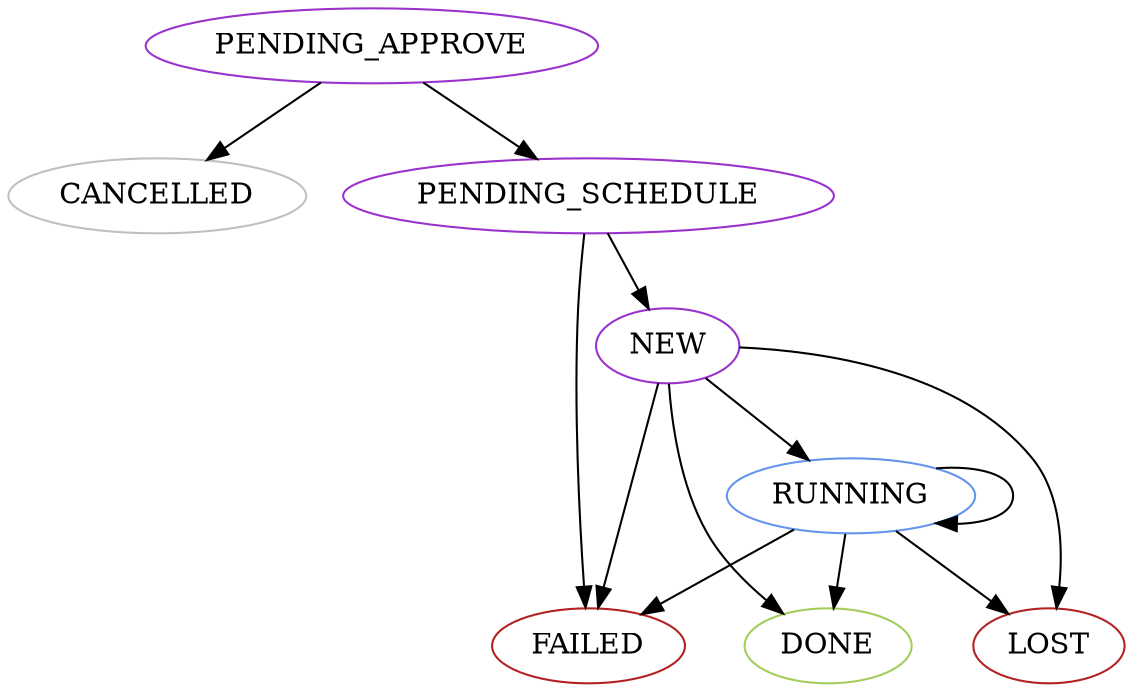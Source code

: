 digraph "archnotes-action-states-core" {
  cancelled [label="CANCELLED", color="gray"];
  done [label="DONE", color="darkolivegreen3"];
  failed [label="FAILED", color="firebrick"];
  lost [label="LOST", color="firebrick"];
  new [label="NEW", color="darkorchid3"];
  pending_approve [label="PENDING_APPROVE", color="darkorchid3"];
  pending_schedule [label="PENDING_SCHEDULE", color="darkorchid3"];
  running [label="RUNNING", color="cornflowerblue"];

  // Action is approved.
  pending_approve -> pending_schedule;

  // Action is not approved.
  pending_approve -> cancelled;

  // Action is scheduled on the agent.
  pending_schedule -> new;

  // Agent starts running the action.
  new -> running;

  // Action updates its state payload as progress is made.
  running -> running;

  // Action is complete.
  // If actions complete fast enough the RUNNING state may be skipped.
  new -> done;
  running -> done;

  // Actions can fail at almost any time.
  new -> failed;
  pending_schedule -> failed;
  running -> failed;

  // Agent records of an action were purged before Core synced them.
  new -> lost;
  running -> lost;
}
